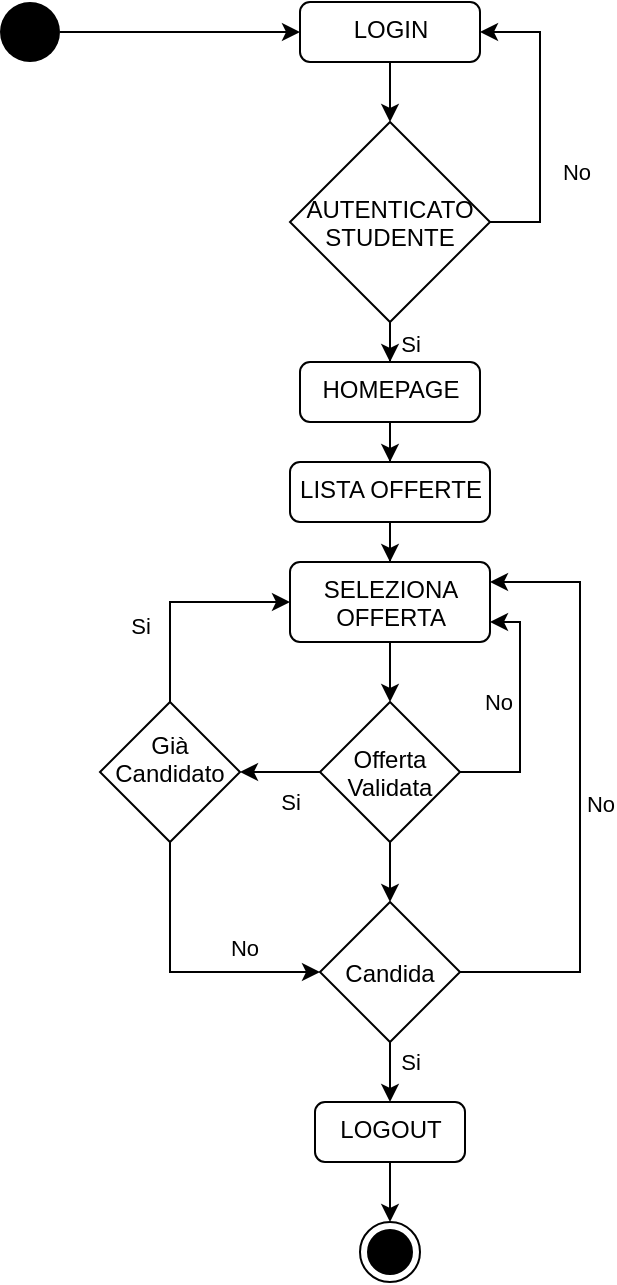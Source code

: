 <mxfile version="14.0.0" type="github">
  <diagram name="Page-1" id="0783ab3e-0a74-02c8-0abd-f7b4e66b4bec">
    <mxGraphModel dx="1422" dy="763" grid="1" gridSize="10" guides="1" tooltips="1" connect="1" arrows="1" fold="1" page="1" pageScale="1" pageWidth="850" pageHeight="1100" background="#ffffff" math="0" shadow="0">
      <root>
        <mxCell id="0" />
        <mxCell id="1" parent="0" />
        <mxCell id="ozP-Sg1KX204EvXBvV6z-4" style="edgeStyle=orthogonalEdgeStyle;rounded=0;orthogonalLoop=1;jettySize=auto;html=1;" edge="1" parent="1" source="ozP-Sg1KX204EvXBvV6z-1" target="ozP-Sg1KX204EvXBvV6z-2">
          <mxGeometry relative="1" as="geometry" />
        </mxCell>
        <mxCell id="ozP-Sg1KX204EvXBvV6z-1" value="" style="ellipse;fillColor=#000000;strokeColor=none;" vertex="1" parent="1">
          <mxGeometry x="220" y="280" width="30" height="30" as="geometry" />
        </mxCell>
        <mxCell id="ozP-Sg1KX204EvXBvV6z-6" style="edgeStyle=orthogonalEdgeStyle;rounded=0;orthogonalLoop=1;jettySize=auto;html=1;" edge="1" parent="1" source="ozP-Sg1KX204EvXBvV6z-2" target="ozP-Sg1KX204EvXBvV6z-5">
          <mxGeometry relative="1" as="geometry" />
        </mxCell>
        <mxCell id="ozP-Sg1KX204EvXBvV6z-2" value="LOGIN" style="html=1;align=center;verticalAlign=top;rounded=1;absoluteArcSize=1;arcSize=10;dashed=0;" vertex="1" parent="1">
          <mxGeometry x="370" y="280" width="90" height="30" as="geometry" />
        </mxCell>
        <mxCell id="ozP-Sg1KX204EvXBvV6z-8" style="edgeStyle=orthogonalEdgeStyle;rounded=0;orthogonalLoop=1;jettySize=auto;html=1;" edge="1" parent="1" source="ozP-Sg1KX204EvXBvV6z-5" target="ozP-Sg1KX204EvXBvV6z-2">
          <mxGeometry relative="1" as="geometry">
            <Array as="points">
              <mxPoint x="490" y="390" />
              <mxPoint x="490" y="295" />
            </Array>
          </mxGeometry>
        </mxCell>
        <mxCell id="ozP-Sg1KX204EvXBvV6z-11" value="&lt;div&gt;No&lt;/div&gt;" style="edgeLabel;html=1;align=center;verticalAlign=middle;resizable=0;points=[];" vertex="1" connectable="0" parent="ozP-Sg1KX204EvXBvV6z-8">
          <mxGeometry x="-0.848" relative="1" as="geometry">
            <mxPoint x="31" y="-25" as="offset" />
          </mxGeometry>
        </mxCell>
        <mxCell id="ozP-Sg1KX204EvXBvV6z-13" style="edgeStyle=orthogonalEdgeStyle;rounded=0;orthogonalLoop=1;jettySize=auto;html=1;endArrow=classic;endFill=1;" edge="1" parent="1" source="ozP-Sg1KX204EvXBvV6z-5" target="ozP-Sg1KX204EvXBvV6z-12">
          <mxGeometry relative="1" as="geometry" />
        </mxCell>
        <mxCell id="ozP-Sg1KX204EvXBvV6z-25" value="Si" style="edgeLabel;html=1;align=center;verticalAlign=middle;resizable=0;points=[];" vertex="1" connectable="0" parent="ozP-Sg1KX204EvXBvV6z-13">
          <mxGeometry x="-0.746" y="1" relative="1" as="geometry">
            <mxPoint x="9" y="3.63" as="offset" />
          </mxGeometry>
        </mxCell>
        <mxCell id="ozP-Sg1KX204EvXBvV6z-5" value="AUTENTICATO &#xa;STUDENTE" style="rhombus;" vertex="1" parent="1">
          <mxGeometry x="365" y="340" width="100" height="100" as="geometry" />
        </mxCell>
        <mxCell id="ozP-Sg1KX204EvXBvV6z-15" style="edgeStyle=orthogonalEdgeStyle;rounded=0;orthogonalLoop=1;jettySize=auto;html=1;endArrow=classic;endFill=1;" edge="1" parent="1" source="ozP-Sg1KX204EvXBvV6z-12" target="ozP-Sg1KX204EvXBvV6z-14">
          <mxGeometry relative="1" as="geometry" />
        </mxCell>
        <mxCell id="ozP-Sg1KX204EvXBvV6z-12" value="HOMEPAGE" style="html=1;align=center;verticalAlign=top;rounded=1;absoluteArcSize=1;arcSize=10;dashed=0;" vertex="1" parent="1">
          <mxGeometry x="370" y="460" width="90" height="30" as="geometry" />
        </mxCell>
        <mxCell id="ozP-Sg1KX204EvXBvV6z-17" style="edgeStyle=orthogonalEdgeStyle;rounded=0;orthogonalLoop=1;jettySize=auto;html=1;endArrow=classic;endFill=1;" edge="1" parent="1" source="ozP-Sg1KX204EvXBvV6z-19" target="ozP-Sg1KX204EvXBvV6z-16">
          <mxGeometry relative="1" as="geometry" />
        </mxCell>
        <mxCell id="ozP-Sg1KX204EvXBvV6z-14" value="LISTA OFFERTE" style="html=1;align=center;verticalAlign=top;rounded=1;absoluteArcSize=1;arcSize=10;dashed=0;" vertex="1" parent="1">
          <mxGeometry x="365" y="510" width="100" height="30" as="geometry" />
        </mxCell>
        <mxCell id="ozP-Sg1KX204EvXBvV6z-21" style="edgeStyle=orthogonalEdgeStyle;rounded=0;orthogonalLoop=1;jettySize=auto;html=1;endArrow=classic;endFill=1;" edge="1" parent="1" source="ozP-Sg1KX204EvXBvV6z-16" target="ozP-Sg1KX204EvXBvV6z-19">
          <mxGeometry relative="1" as="geometry">
            <Array as="points">
              <mxPoint x="480" y="665" />
              <mxPoint x="480" y="590" />
            </Array>
          </mxGeometry>
        </mxCell>
        <mxCell id="ozP-Sg1KX204EvXBvV6z-22" value="No" style="edgeLabel;html=1;align=center;verticalAlign=middle;resizable=0;points=[];" vertex="1" connectable="0" parent="ozP-Sg1KX204EvXBvV6z-21">
          <mxGeometry x="-0.764" y="2" relative="1" as="geometry">
            <mxPoint x="4.29" y="-33" as="offset" />
          </mxGeometry>
        </mxCell>
        <mxCell id="ozP-Sg1KX204EvXBvV6z-24" style="edgeStyle=orthogonalEdgeStyle;rounded=0;orthogonalLoop=1;jettySize=auto;html=1;endArrow=classic;endFill=1;" edge="1" parent="1" source="ozP-Sg1KX204EvXBvV6z-16" target="ozP-Sg1KX204EvXBvV6z-23">
          <mxGeometry relative="1" as="geometry" />
        </mxCell>
        <mxCell id="ozP-Sg1KX204EvXBvV6z-32" value="Si" style="edgeLabel;html=1;align=center;verticalAlign=middle;resizable=0;points=[];" vertex="1" connectable="0" parent="ozP-Sg1KX204EvXBvV6z-24">
          <mxGeometry x="-0.198" relative="1" as="geometry">
            <mxPoint x="1.19" y="15" as="offset" />
          </mxGeometry>
        </mxCell>
        <mxCell id="ozP-Sg1KX204EvXBvV6z-35" value="" style="edgeStyle=orthogonalEdgeStyle;rounded=0;orthogonalLoop=1;jettySize=auto;html=1;endArrow=classic;endFill=1;" edge="1" parent="1" source="ozP-Sg1KX204EvXBvV6z-16" target="ozP-Sg1KX204EvXBvV6z-28">
          <mxGeometry relative="1" as="geometry" />
        </mxCell>
        <mxCell id="ozP-Sg1KX204EvXBvV6z-16" value="Offerta&#xa;Validata" style="rhombus;" vertex="1" parent="1">
          <mxGeometry x="380" y="630" width="70" height="70" as="geometry" />
        </mxCell>
        <mxCell id="ozP-Sg1KX204EvXBvV6z-19" value="&lt;div&gt;SELEZIONA &lt;br&gt;&lt;/div&gt;&lt;div&gt;OFFERTA&lt;/div&gt;" style="html=1;align=center;verticalAlign=top;rounded=1;absoluteArcSize=1;arcSize=10;dashed=0;" vertex="1" parent="1">
          <mxGeometry x="365" y="560" width="100" height="40" as="geometry" />
        </mxCell>
        <mxCell id="ozP-Sg1KX204EvXBvV6z-20" style="edgeStyle=orthogonalEdgeStyle;rounded=0;orthogonalLoop=1;jettySize=auto;html=1;endArrow=classic;endFill=1;" edge="1" parent="1" source="ozP-Sg1KX204EvXBvV6z-14" target="ozP-Sg1KX204EvXBvV6z-19">
          <mxGeometry relative="1" as="geometry">
            <mxPoint x="415" y="550" as="sourcePoint" />
            <mxPoint x="415" y="620" as="targetPoint" />
          </mxGeometry>
        </mxCell>
        <mxCell id="ozP-Sg1KX204EvXBvV6z-29" style="edgeStyle=orthogonalEdgeStyle;rounded=0;orthogonalLoop=1;jettySize=auto;html=1;endArrow=classic;endFill=1;" edge="1" parent="1" source="ozP-Sg1KX204EvXBvV6z-23" target="ozP-Sg1KX204EvXBvV6z-28">
          <mxGeometry relative="1" as="geometry">
            <Array as="points">
              <mxPoint x="305" y="765" />
            </Array>
          </mxGeometry>
        </mxCell>
        <mxCell id="ozP-Sg1KX204EvXBvV6z-33" value="No" style="edgeLabel;html=1;align=center;verticalAlign=middle;resizable=0;points=[];" vertex="1" connectable="0" parent="ozP-Sg1KX204EvXBvV6z-29">
          <mxGeometry x="0.207" y="-2" relative="1" as="geometry">
            <mxPoint x="17" y="-14.29" as="offset" />
          </mxGeometry>
        </mxCell>
        <mxCell id="ozP-Sg1KX204EvXBvV6z-30" style="edgeStyle=orthogonalEdgeStyle;rounded=0;orthogonalLoop=1;jettySize=auto;html=1;endArrow=classic;endFill=1;" edge="1" parent="1" source="ozP-Sg1KX204EvXBvV6z-23" target="ozP-Sg1KX204EvXBvV6z-19">
          <mxGeometry relative="1" as="geometry">
            <Array as="points">
              <mxPoint x="305" y="580" />
            </Array>
          </mxGeometry>
        </mxCell>
        <mxCell id="ozP-Sg1KX204EvXBvV6z-31" value="Si" style="edgeLabel;html=1;align=center;verticalAlign=middle;resizable=0;points=[];" vertex="1" connectable="0" parent="ozP-Sg1KX204EvXBvV6z-30">
          <mxGeometry x="-0.312" y="-1" relative="1" as="geometry">
            <mxPoint x="-16" as="offset" />
          </mxGeometry>
        </mxCell>
        <mxCell id="ozP-Sg1KX204EvXBvV6z-23" value="Già&#xa; Candidato&#xa;" style="rhombus;" vertex="1" parent="1">
          <mxGeometry x="270" y="630" width="70" height="70" as="geometry" />
        </mxCell>
        <mxCell id="ozP-Sg1KX204EvXBvV6z-34" style="edgeStyle=orthogonalEdgeStyle;rounded=0;orthogonalLoop=1;jettySize=auto;html=1;endArrow=classic;endFill=1;" edge="1" parent="1" source="ozP-Sg1KX204EvXBvV6z-28" target="ozP-Sg1KX204EvXBvV6z-19">
          <mxGeometry relative="1" as="geometry">
            <Array as="points">
              <mxPoint x="510" y="765" />
              <mxPoint x="510" y="570" />
            </Array>
          </mxGeometry>
        </mxCell>
        <mxCell id="ozP-Sg1KX204EvXBvV6z-38" value="No" style="edgeLabel;html=1;align=center;verticalAlign=middle;resizable=0;points=[];" vertex="1" connectable="0" parent="ozP-Sg1KX204EvXBvV6z-34">
          <mxGeometry x="-0.039" y="-2" relative="1" as="geometry">
            <mxPoint x="8" as="offset" />
          </mxGeometry>
        </mxCell>
        <mxCell id="ozP-Sg1KX204EvXBvV6z-36" style="edgeStyle=orthogonalEdgeStyle;rounded=0;orthogonalLoop=1;jettySize=auto;html=1;endArrow=classic;endFill=1;" edge="1" parent="1" source="ozP-Sg1KX204EvXBvV6z-28" target="ozP-Sg1KX204EvXBvV6z-37">
          <mxGeometry relative="1" as="geometry">
            <mxPoint x="415" y="830" as="targetPoint" />
          </mxGeometry>
        </mxCell>
        <mxCell id="ozP-Sg1KX204EvXBvV6z-39" value="&lt;div&gt;Si&lt;/div&gt;" style="edgeLabel;html=1;align=center;verticalAlign=middle;resizable=0;points=[];" vertex="1" connectable="0" parent="ozP-Sg1KX204EvXBvV6z-36">
          <mxGeometry x="-0.891" y="1" relative="1" as="geometry">
            <mxPoint x="9" y="7.22" as="offset" />
          </mxGeometry>
        </mxCell>
        <mxCell id="ozP-Sg1KX204EvXBvV6z-28" value="Candida" style="rhombus;" vertex="1" parent="1">
          <mxGeometry x="380" y="730" width="70" height="70" as="geometry" />
        </mxCell>
        <mxCell id="ozP-Sg1KX204EvXBvV6z-41" style="edgeStyle=orthogonalEdgeStyle;rounded=0;orthogonalLoop=1;jettySize=auto;html=1;endArrow=classic;endFill=1;" edge="1" parent="1" source="ozP-Sg1KX204EvXBvV6z-37" target="ozP-Sg1KX204EvXBvV6z-40">
          <mxGeometry relative="1" as="geometry" />
        </mxCell>
        <mxCell id="ozP-Sg1KX204EvXBvV6z-37" value="LOGOUT" style="html=1;align=center;verticalAlign=top;rounded=1;absoluteArcSize=1;arcSize=10;dashed=0;" vertex="1" parent="1">
          <mxGeometry x="377.5" y="830" width="75" height="30" as="geometry" />
        </mxCell>
        <mxCell id="ozP-Sg1KX204EvXBvV6z-40" value="" style="ellipse;html=1;shape=endState;fillColor=#000000;strokeColor=#000000;" vertex="1" parent="1">
          <mxGeometry x="400" y="890" width="30" height="30" as="geometry" />
        </mxCell>
      </root>
    </mxGraphModel>
  </diagram>
</mxfile>
